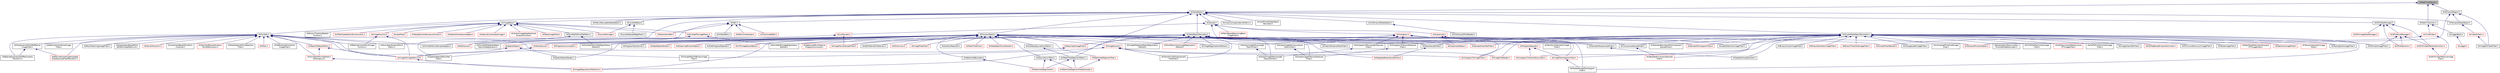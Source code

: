 digraph "itkRealTimeStamp.h"
{
 // LATEX_PDF_SIZE
  edge [fontname="Helvetica",fontsize="10",labelfontname="Helvetica",labelfontsize="10"];
  node [fontname="Helvetica",fontsize="10",shape=record];
  Node1 [label="itkRealTimeStamp.h",height=0.2,width=0.4,color="black", fillcolor="grey75", style="filled", fontcolor="black",tooltip=" "];
  Node1 -> Node2 [dir="back",color="midnightblue",fontsize="10",style="solid",fontname="Helvetica"];
  Node2 [label="itkDataObject.h",height=0.2,width=0.4,color="black", fillcolor="white", style="filled",URL="$itkDataObject_8h.html",tooltip=" "];
  Node2 -> Node3 [dir="back",color="midnightblue",fontsize="10",style="solid",fontname="Helvetica"];
  Node3 [label="itkAutoPointerDataObject\lDecorator.h",height=0.2,width=0.4,color="black", fillcolor="white", style="filled",URL="$itkAutoPointerDataObjectDecorator_8h.html",tooltip=" "];
  Node2 -> Node4 [dir="back",color="midnightblue",fontsize="10",style="solid",fontname="Helvetica"];
  Node4 [label="itkCSVArray2DDataObject.h",height=0.2,width=0.4,color="black", fillcolor="white", style="filled",URL="$itkCSVArray2DDataObject_8h.html",tooltip=" "];
  Node4 -> Node5 [dir="back",color="midnightblue",fontsize="10",style="solid",fontname="Helvetica"];
  Node5 [label="itkCSVArray2DFileReader.h",height=0.2,width=0.4,color="black", fillcolor="white", style="filled",URL="$itkCSVArray2DFileReader_8h.html",tooltip=" "];
  Node2 -> Node6 [dir="back",color="midnightblue",fontsize="10",style="solid",fontname="Helvetica"];
  Node6 [label="itkDataObjectDecorator.h",height=0.2,width=0.4,color="black", fillcolor="white", style="filled",URL="$itkDataObjectDecorator_8h.html",tooltip=" "];
  Node6 -> Node7 [dir="back",color="midnightblue",fontsize="10",style="solid",fontname="Helvetica"];
  Node7 [label="itkImageRegistrationMethod.h",height=0.2,width=0.4,color="black", fillcolor="white", style="filled",URL="$itkImageRegistrationMethod_8h.html",tooltip=" "];
  Node6 -> Node8 [dir="back",color="midnightblue",fontsize="10",style="solid",fontname="Helvetica"];
  Node8 [label="itkImageRegistrationMethodv4.h",height=0.2,width=0.4,color="red", fillcolor="white", style="filled",URL="$itkImageRegistrationMethodv4_8h.html",tooltip=" "];
  Node6 -> Node13 [dir="back",color="midnightblue",fontsize="10",style="solid",fontname="Helvetica"];
  Node13 [label="itkImageToListSampleFilter.h",height=0.2,width=0.4,color="red", fillcolor="white", style="filled",URL="$itkImageToListSampleFilter_8h.html",tooltip=" "];
  Node6 -> Node15 [dir="back",color="midnightblue",fontsize="10",style="solid",fontname="Helvetica"];
  Node15 [label="itkImageToSpatialObjectRegistration\lMethod.h",height=0.2,width=0.4,color="black", fillcolor="white", style="filled",URL="$itkImageToSpatialObjectRegistrationMethod_8h.html",tooltip=" "];
  Node6 -> Node16 [dir="back",color="midnightblue",fontsize="10",style="solid",fontname="Helvetica"];
  Node16 [label="itkInteriorExteriorMeshFilter.h",height=0.2,width=0.4,color="black", fillcolor="white", style="filled",URL="$itkInteriorExteriorMeshFilter_8h.html",tooltip=" "];
  Node6 -> Node17 [dir="back",color="midnightblue",fontsize="10",style="solid",fontname="Helvetica"];
  Node17 [label="itkMultiResolutionImageRegistration\lMethod.h",height=0.2,width=0.4,color="red", fillcolor="white", style="filled",URL="$itkMultiResolutionImageRegistrationMethod_8h.html",tooltip=" "];
  Node6 -> Node19 [dir="back",color="midnightblue",fontsize="10",style="solid",fontname="Helvetica"];
  Node19 [label="itkPointSetToImageRegistration\lMethod.h",height=0.2,width=0.4,color="black", fillcolor="white", style="filled",URL="$itkPointSetToImageRegistrationMethod_8h.html",tooltip=" "];
  Node6 -> Node20 [dir="back",color="midnightblue",fontsize="10",style="solid",fontname="Helvetica"];
  Node20 [label="itkPointSetToPointSetRegistration\lMethod.h",height=0.2,width=0.4,color="black", fillcolor="white", style="filled",URL="$itkPointSetToPointSetRegistrationMethod_8h.html",tooltip=" "];
  Node6 -> Node21 [dir="back",color="midnightblue",fontsize="10",style="solid",fontname="Helvetica"];
  Node21 [label="itkResampleImageFilter.h",height=0.2,width=0.4,color="red", fillcolor="white", style="filled",URL="$itkResampleImageFilter_8h.html",tooltip=" "];
  Node21 -> Node23 [dir="back",color="midnightblue",fontsize="10",style="solid",fontname="Helvetica"];
  Node23 [label="itkImageToImageMetricv4.h",height=0.2,width=0.4,color="red", fillcolor="white", style="filled",URL="$itkImageToImageMetricv4_8h.html",tooltip=" "];
  Node23 -> Node8 [dir="back",color="midnightblue",fontsize="10",style="solid",fontname="Helvetica"];
  Node6 -> Node31 [dir="back",color="midnightblue",fontsize="10",style="solid",fontname="Helvetica"];
  Node31 [label="itkScalarImageToRunLength\lFeaturesFilter.h",height=0.2,width=0.4,color="black", fillcolor="white", style="filled",URL="$itkScalarImageToRunLengthFeaturesFilter_8h.html",tooltip=" "];
  Node6 -> Node32 [dir="back",color="midnightblue",fontsize="10",style="solid",fontname="Helvetica"];
  Node32 [label="itkScalarImageToTextureFeatures\lFilter.h",height=0.2,width=0.4,color="black", fillcolor="white", style="filled",URL="$itkScalarImageToTextureFeaturesFilter_8h.html",tooltip=" "];
  Node6 -> Node33 [dir="back",color="midnightblue",fontsize="10",style="solid",fontname="Helvetica"];
  Node33 [label="itkTransformGeometryImage\lFilter.h",height=0.2,width=0.4,color="black", fillcolor="white", style="filled",URL="$itkTransformGeometryImageFilter_8h.html",tooltip=" "];
  Node6 -> Node34 [dir="back",color="midnightblue",fontsize="10",style="solid",fontname="Helvetica"];
  Node34 [label="itkTransformToDisplacement\lFieldFilter.h",height=0.2,width=0.4,color="black", fillcolor="white", style="filled",URL="$itkTransformToDisplacementFieldFilter_8h.html",tooltip=" "];
  Node6 -> Node35 [dir="back",color="midnightblue",fontsize="10",style="solid",fontname="Helvetica"];
  Node35 [label="itkWeightedCovarianceSample\lFilter.h",height=0.2,width=0.4,color="red", fillcolor="white", style="filled",URL="$itkWeightedCovarianceSampleFilter_8h.html",tooltip=" "];
  Node6 -> Node37 [dir="back",color="midnightblue",fontsize="10",style="solid",fontname="Helvetica"];
  Node37 [label="itkWeightedMeanSampleFilter.h",height=0.2,width=0.4,color="red", fillcolor="white", style="filled",URL="$itkWeightedMeanSampleFilter_8h.html",tooltip=" "];
  Node2 -> Node38 [dir="back",color="midnightblue",fontsize="10",style="solid",fontname="Helvetica"];
  Node38 [label="itkGPUDataManager.h",height=0.2,width=0.4,color="black", fillcolor="white", style="filled",URL="$itkGPUDataManager_8h.html",tooltip=" "];
  Node38 -> Node39 [dir="back",color="midnightblue",fontsize="10",style="solid",fontname="Helvetica"];
  Node39 [label="itkGPUFiniteDifferenceFunction.h",height=0.2,width=0.4,color="red", fillcolor="white", style="filled",URL="$itkGPUFiniteDifferenceFunction_8h.html",tooltip=" "];
  Node39 -> Node45 [dir="back",color="midnightblue",fontsize="10",style="solid",fontname="Helvetica"];
  Node45 [label="itkGPUFiniteDifferenceImage\lFilter.h",height=0.2,width=0.4,color="red", fillcolor="white", style="filled",URL="$itkGPUFiniteDifferenceImageFilter_8h.html",tooltip=" "];
  Node38 -> Node52 [dir="back",color="midnightblue",fontsize="10",style="solid",fontname="Helvetica"];
  Node52 [label="itkGPUImageDataManager.h",height=0.2,width=0.4,color="red", fillcolor="white", style="filled",URL="$itkGPUImageDataManager_8h.html",tooltip=" "];
  Node38 -> Node55 [dir="back",color="midnightblue",fontsize="10",style="solid",fontname="Helvetica"];
  Node55 [label="itkGPUKernelManager.h",height=0.2,width=0.4,color="red", fillcolor="white", style="filled",URL="$itkGPUKernelManager_8h.html",tooltip=" "];
  Node55 -> Node57 [dir="back",color="midnightblue",fontsize="10",style="solid",fontname="Helvetica"];
  Node57 [label="itkGPUCastImageFilter.h",height=0.2,width=0.4,color="black", fillcolor="white", style="filled",URL="$itkGPUCastImageFilter_8h.html",tooltip=" "];
  Node55 -> Node39 [dir="back",color="midnightblue",fontsize="10",style="solid",fontname="Helvetica"];
  Node55 -> Node65 [dir="back",color="midnightblue",fontsize="10",style="solid",fontname="Helvetica"];
  Node65 [label="itkGPUReduction.h",height=0.2,width=0.4,color="red", fillcolor="white", style="filled",URL="$itkGPUReduction_8h.html",tooltip=" "];
  Node38 -> Node65 [dir="back",color="midnightblue",fontsize="10",style="solid",fontname="Helvetica"];
  Node2 -> Node66 [dir="back",color="midnightblue",fontsize="10",style="solid",fontname="Helvetica"];
  Node66 [label="itkImageBase.h",height=0.2,width=0.4,color="black", fillcolor="white", style="filled",URL="$itkImageBase_8h.html",tooltip=" "];
  Node66 -> Node67 [dir="back",color="midnightblue",fontsize="10",style="solid",fontname="Helvetica"];
  Node67 [label="itkBinaryThresholdSpatial\lFunction.h",height=0.2,width=0.4,color="black", fillcolor="white", style="filled",URL="$itkBinaryThresholdSpatialFunction_8h.html",tooltip=" "];
  Node66 -> Node68 [dir="back",color="midnightblue",fontsize="10",style="solid",fontname="Helvetica"];
  Node68 [label="itkGTestTypedefsAndConstructors.h",height=0.2,width=0.4,color="red", fillcolor="white", style="filled",URL="$itkGTestTypedefsAndConstructors_8h.html",tooltip=" "];
  Node66 -> Node70 [dir="back",color="midnightblue",fontsize="10",style="solid",fontname="Helvetica"];
  Node70 [label="itkImageFunction.h",height=0.2,width=0.4,color="red", fillcolor="white", style="filled",URL="$itkImageFunction_8h.html",tooltip=" "];
  Node70 -> Node71 [dir="back",color="midnightblue",fontsize="10",style="solid",fontname="Helvetica"];
  Node71 [label="itkBSplineControlPointImage\lFunction.h",height=0.2,width=0.4,color="black", fillcolor="white", style="filled",URL="$itkBSplineControlPointImageFunction_8h.html",tooltip=" "];
  Node70 -> Node23 [dir="back",color="midnightblue",fontsize="10",style="solid",fontname="Helvetica"];
  Node66 -> Node197 [dir="back",color="midnightblue",fontsize="10",style="solid",fontname="Helvetica"];
  Node197 [label="itkLabelMap.h",height=0.2,width=0.4,color="red", fillcolor="white", style="filled",URL="$itkLabelMap_8h.html",tooltip=" "];
  Node66 -> Node245 [dir="back",color="midnightblue",fontsize="10",style="solid",fontname="Helvetica"];
  Node245 [label="itkLevelSetImage.h",height=0.2,width=0.4,color="red", fillcolor="white", style="filled",URL="$itkLevelSetImage_8h.html",tooltip=" "];
  Node66 -> Node251 [dir="back",color="midnightblue",fontsize="10",style="solid",fontname="Helvetica"];
  Node251 [label="itkNeighborhoodAccessorFunctor.h",height=0.2,width=0.4,color="red", fillcolor="white", style="filled",URL="$itkNeighborhoodAccessorFunctor_8h.html",tooltip=" "];
  Node66 -> Node900 [dir="back",color="midnightblue",fontsize="10",style="solid",fontname="Helvetica"];
  Node900 [label="itkParametricPath.h",height=0.2,width=0.4,color="red", fillcolor="white", style="filled",URL="$itkParametricPath_8h.html",tooltip=" "];
  Node66 -> Node150 [dir="back",color="midnightblue",fontsize="10",style="solid",fontname="Helvetica"];
  Node150 [label="itkPointSetToImageMetric.h",height=0.2,width=0.4,color="red", fillcolor="white", style="filled",URL="$itkPointSetToImageMetric_8h.html",tooltip=" "];
  Node150 -> Node19 [dir="back",color="midnightblue",fontsize="10",style="solid",fontname="Helvetica"];
  Node150 -> Node154 [dir="back",color="midnightblue",fontsize="10",style="solid",fontname="Helvetica"];
  Node154 [label="itkPointSetToSpatialObject\lDemonsRegistration.h",height=0.2,width=0.4,color="black", fillcolor="white", style="filled",URL="$itkPointSetToSpatialObjectDemonsRegistration_8h.html",tooltip=" "];
  Node66 -> Node413 [dir="back",color="midnightblue",fontsize="10",style="solid",fontname="Helvetica"];
  Node413 [label="itkPointSetToPointSetMetric.h",height=0.2,width=0.4,color="black", fillcolor="white", style="filled",URL="$itkPointSetToPointSetMetric_8h.html",tooltip=" "];
  Node413 -> Node377 [dir="back",color="midnightblue",fontsize="10",style="solid",fontname="Helvetica"];
  Node377 [label="itkEuclideanDistancePoint\lMetric.h",height=0.2,width=0.4,color="black", fillcolor="white", style="filled",URL="$itkEuclideanDistancePointMetric_8h.html",tooltip=" "];
  Node413 -> Node20 [dir="back",color="midnightblue",fontsize="10",style="solid",fontname="Helvetica"];
  Node66 -> Node906 [dir="back",color="midnightblue",fontsize="10",style="solid",fontname="Helvetica"];
  Node906 [label="itkSpatialOrientationAdapter.h",height=0.2,width=0.4,color="red", fillcolor="white", style="filled",URL="$itkSpatialOrientationAdapter_8h.html",tooltip=" "];
  Node66 -> Node907 [dir="back",color="midnightblue",fontsize="10",style="solid",fontname="Helvetica"];
  Node907 [label="itkSpecialCoordinatesImage.h",height=0.2,width=0.4,color="red", fillcolor="white", style="filled",URL="$itkSpecialCoordinatesImage_8h.html",tooltip=" "];
  Node66 -> Node908 [dir="back",color="midnightblue",fontsize="10",style="solid",fontname="Helvetica"];
  Node908 [label="itkVectorImageNeighborhood\lAccessorFunctor.h",height=0.2,width=0.4,color="red", fillcolor="white", style="filled",URL="$itkVectorImageNeighborhoodAccessorFunctor_8h.html",tooltip=" "];
  Node66 -> Node143 [dir="back",color="midnightblue",fontsize="10",style="solid",fontname="Helvetica"];
  Node143 [label="itkWarpImageFilter.h",height=0.2,width=0.4,color="red", fillcolor="white", style="filled",URL="$itkWarpImageFilter_8h.html",tooltip=" "];
  Node2 -> Node910 [dir="back",color="midnightblue",fontsize="10",style="solid",fontname="Helvetica"];
  Node910 [label="itkLevelSetBase.h",height=0.2,width=0.4,color="black", fillcolor="white", style="filled",URL="$itkLevelSetBase_8h.html",tooltip=" "];
  Node910 -> Node245 [dir="back",color="midnightblue",fontsize="10",style="solid",fontname="Helvetica"];
  Node910 -> Node911 [dir="back",color="midnightblue",fontsize="10",style="solid",fontname="Helvetica"];
  Node911 [label="itkLevelSetQuadEdgeMesh.h",height=0.2,width=0.4,color="black", fillcolor="white", style="filled",URL="$itkLevelSetQuadEdgeMesh_8h.html",tooltip=" "];
  Node2 -> Node912 [dir="back",color="midnightblue",fontsize="10",style="solid",fontname="Helvetica"];
  Node912 [label="itkMatrixResizeableDataObject.h",height=0.2,width=0.4,color="black", fillcolor="white", style="filled",URL="$itkMatrixResizeableDataObject_8h.html",tooltip=" "];
  Node2 -> Node913 [dir="back",color="midnightblue",fontsize="10",style="solid",fontname="Helvetica"];
  Node913 [label="itkPath.h",height=0.2,width=0.4,color="black", fillcolor="white", style="filled",URL="$itkPath_8h.html",tooltip=" "];
  Node913 -> Node914 [dir="back",color="midnightblue",fontsize="10",style="solid",fontname="Helvetica"];
  Node914 [label="itkChainCodePath.h",height=0.2,width=0.4,color="red", fillcolor="white", style="filled",URL="$itkChainCodePath_8h.html",tooltip=" "];
  Node913 -> Node916 [dir="back",color="midnightblue",fontsize="10",style="solid",fontname="Helvetica"];
  Node916 [label="itkHilbertPath.h",height=0.2,width=0.4,color="black", fillcolor="white", style="filled",URL="$itkHilbertPath_8h.html",tooltip=" "];
  Node913 -> Node900 [dir="back",color="midnightblue",fontsize="10",style="solid",fontname="Helvetica"];
  Node913 -> Node881 [dir="back",color="midnightblue",fontsize="10",style="solid",fontname="Helvetica"];
  Node881 [label="itkPathConstIterator.h",height=0.2,width=0.4,color="red", fillcolor="white", style="filled",URL="$itkPathConstIterator_8h.html",tooltip=" "];
  Node913 -> Node917 [dir="back",color="midnightblue",fontsize="10",style="solid",fontname="Helvetica"];
  Node917 [label="itkPathSource.h",height=0.2,width=0.4,color="red", fillcolor="white", style="filled",URL="$itkPathSource_8h.html",tooltip=" "];
  Node2 -> Node922 [dir="back",color="midnightblue",fontsize="10",style="solid",fontname="Helvetica"];
  Node922 [label="itkPointSet.h",height=0.2,width=0.4,color="black", fillcolor="white", style="filled",URL="$itkPointSet_8h.html",tooltip=" "];
  Node922 -> Node665 [dir="back",color="midnightblue",fontsize="10",style="solid",fontname="Helvetica"];
  Node665 [label="itkBSplineControlPointImage\lFilter.h",height=0.2,width=0.4,color="black", fillcolor="white", style="filled",URL="$itkBSplineControlPointImageFilter_8h.html",tooltip=" "];
  Node922 -> Node71 [dir="back",color="midnightblue",fontsize="10",style="solid",fontname="Helvetica"];
  Node922 -> Node172 [dir="back",color="midnightblue",fontsize="10",style="solid",fontname="Helvetica"];
  Node172 [label="itkBSplineExponentialDiffeomorphic\lTransform.h",height=0.2,width=0.4,color="black", fillcolor="white", style="filled",URL="$itkBSplineExponentialDiffeomorphicTransform_8h.html",tooltip=" "];
  Node922 -> Node170 [dir="back",color="midnightblue",fontsize="10",style="solid",fontname="Helvetica"];
  Node170 [label="itkBSplineSmoothingOnUpdate\lDisplacementFieldTransform.h",height=0.2,width=0.4,color="red", fillcolor="white", style="filled",URL="$itkBSplineSmoothingOnUpdateDisplacementFieldTransform_8h.html",tooltip=" "];
  Node922 -> Node259 [dir="back",color="midnightblue",fontsize="10",style="solid",fontname="Helvetica"];
  Node259 [label="itkBlockMatchingImageFilter.h",height=0.2,width=0.4,color="black", fillcolor="white", style="filled",URL="$itkBlockMatchingImageFilter_8h.html",tooltip=" "];
  Node922 -> Node689 [dir="back",color="midnightblue",fontsize="10",style="solid",fontname="Helvetica"];
  Node689 [label="itkDisplacementFieldToBSpline\lImageFilter.h",height=0.2,width=0.4,color="black", fillcolor="white", style="filled",URL="$itkDisplacementFieldToBSplineImageFilter_8h.html",tooltip=" "];
  Node689 -> Node172 [dir="back",color="midnightblue",fontsize="10",style="solid",fontname="Helvetica"];
  Node689 -> Node170 [dir="back",color="midnightblue",fontsize="10",style="solid",fontname="Helvetica"];
  Node922 -> Node377 [dir="back",color="midnightblue",fontsize="10",style="solid",fontname="Helvetica"];
  Node922 -> Node180 [dir="back",color="midnightblue",fontsize="10",style="solid",fontname="Helvetica"];
  Node180 [label="itkExpectationBasedPoint\lSetToPointSetMetricv4.h",height=0.2,width=0.4,color="black", fillcolor="white", style="filled",URL="$itkExpectationBasedPointSetToPointSetMetricv4_8h.html",tooltip=" "];
  Node922 -> Node23 [dir="back",color="midnightblue",fontsize="10",style="solid",fontname="Helvetica"];
  Node922 -> Node923 [dir="back",color="midnightblue",fontsize="10",style="solid",fontname="Helvetica"];
  Node923 [label="itkKernelTransform.h",height=0.2,width=0.4,color="red", fillcolor="white", style="filled",URL="$itkKernelTransform_8h.html",tooltip=" "];
  Node922 -> Node257 [dir="back",color="midnightblue",fontsize="10",style="solid",fontname="Helvetica"];
  Node257 [label="itkLandmarkBasedTransform\lInitializer.h",height=0.2,width=0.4,color="black", fillcolor="white", style="filled",URL="$itkLandmarkBasedTransformInitializer_8h.html",tooltip=" "];
  Node922 -> Node929 [dir="back",color="midnightblue",fontsize="10",style="solid",fontname="Helvetica"];
  Node929 [label="itkManifoldParzenWindows\lPointSetFunction.h",height=0.2,width=0.4,color="red", fillcolor="white", style="filled",URL="$itkManifoldParzenWindowsPointSetFunction_8h.html",tooltip=" "];
  Node922 -> Node323 [dir="back",color="midnightblue",fontsize="10",style="solid",fontname="Helvetica"];
  Node323 [label="itkMaskFeaturePointSelection\lFilter.h",height=0.2,width=0.4,color="black", fillcolor="white", style="filled",URL="$itkMaskFeaturePointSelectionFilter_8h.html",tooltip=" "];
  Node922 -> Node930 [dir="back",color="midnightblue",fontsize="10",style="solid",fontname="Helvetica"];
  Node930 [label="itkMesh.h",height=0.2,width=0.4,color="red", fillcolor="white", style="filled",URL="$itkMesh_8h.html",tooltip=" "];
  Node922 -> Node801 [dir="back",color="midnightblue",fontsize="10",style="solid",fontname="Helvetica"];
  Node801 [label="itkN4BiasFieldCorrection\lImageFilter.h",height=0.2,width=0.4,color="black", fillcolor="white", style="filled",URL="$itkN4BiasFieldCorrectionImageFilter_8h.html",tooltip=" "];
  Node922 -> Node175 [dir="back",color="midnightblue",fontsize="10",style="solid",fontname="Helvetica"];
  Node175 [label="itkObjectToObjectMetric.h",height=0.2,width=0.4,color="red", fillcolor="white", style="filled",URL="$itkObjectToObjectMetric_8h.html",tooltip=" "];
  Node175 -> Node23 [dir="back",color="midnightblue",fontsize="10",style="solid",fontname="Helvetica"];
  Node175 -> Node177 [dir="back",color="midnightblue",fontsize="10",style="solid",fontname="Helvetica"];
  Node177 [label="itkPointSetToPointSetMetric\lWithIndexv4.h",height=0.2,width=0.4,color="red", fillcolor="white", style="filled",URL="$itkPointSetToPointSetMetricWithIndexv4_8h.html",tooltip=" "];
  Node177 -> Node8 [dir="back",color="midnightblue",fontsize="10",style="solid",fontname="Helvetica"];
  Node922 -> Node959 [dir="back",color="midnightblue",fontsize="10",style="solid",fontname="Helvetica"];
  Node959 [label="itkPointSetToListSampleAdaptor.h",height=0.2,width=0.4,color="black", fillcolor="white", style="filled",URL="$itkPointSetToListSampleAdaptor_8h.html",tooltip=" "];
  Node922 -> Node177 [dir="back",color="midnightblue",fontsize="10",style="solid",fontname="Helvetica"];
  Node922 -> Node960 [dir="back",color="midnightblue",fontsize="10",style="solid",fontname="Helvetica"];
  Node960 [label="itkSpatialObjectToPointSet\lFilter.h",height=0.2,width=0.4,color="black", fillcolor="white", style="filled",URL="$itkSpatialObjectToPointSetFilter_8h.html",tooltip=" "];
  Node922 -> Node863 [dir="back",color="midnightblue",fontsize="10",style="solid",fontname="Helvetica"];
  Node863 [label="itkTriangleMeshToBinaryImage\lFilter.h",height=0.2,width=0.4,color="black", fillcolor="white", style="filled",URL="$itkTriangleMeshToBinaryImageFilter_8h.html",tooltip=" "];
  Node2 -> Node961 [dir="back",color="midnightblue",fontsize="10",style="solid",fontname="Helvetica"];
  Node961 [label="itkProcessObject.h",height=0.2,width=0.4,color="black", fillcolor="white", style="filled",URL="$itkProcessObject_8h.html",tooltip=" "];
  Node961 -> Node962 [dir="back",color="midnightblue",fontsize="10",style="solid",fontname="Helvetica"];
  Node962 [label="itkCovarianceSampleFilter.h",height=0.2,width=0.4,color="black", fillcolor="white", style="filled",URL="$itkCovarianceSampleFilter_8h.html",tooltip=" "];
  Node962 -> Node35 [dir="back",color="midnightblue",fontsize="10",style="solid",fontname="Helvetica"];
  Node961 -> Node963 [dir="back",color="midnightblue",fontsize="10",style="solid",fontname="Helvetica"];
  Node963 [label="itkDataObjectConstIterator.h",height=0.2,width=0.4,color="red", fillcolor="white", style="filled",URL="$itkDataObjectConstIterator_8h.html",tooltip=" "];
  Node961 -> Node966 [dir="back",color="midnightblue",fontsize="10",style="solid",fontname="Helvetica"];
  Node966 [label="itkDataObjectIterator.h",height=0.2,width=0.4,color="red", fillcolor="white", style="filled",URL="$itkDataObjectIterator_8h.html",tooltip=" "];
  Node961 -> Node969 [dir="back",color="midnightblue",fontsize="10",style="solid",fontname="Helvetica"];
  Node969 [label="itkEquivalencyTable.h",height=0.2,width=0.4,color="black", fillcolor="white", style="filled",URL="$itkEquivalencyTable_8h.html",tooltip=" "];
  Node969 -> Node970 [dir="back",color="midnightblue",fontsize="10",style="solid",fontname="Helvetica"];
  Node970 [label="itkWatershedSegmentTreeGenerator.h",height=0.2,width=0.4,color="red", fillcolor="white", style="filled",URL="$itkWatershedSegmentTreeGenerator_8h.html",tooltip=" "];
  Node969 -> Node895 [dir="back",color="midnightblue",fontsize="10",style="solid",fontname="Helvetica"];
  Node895 [label="itkWatershedSegmenter.h",height=0.2,width=0.4,color="red", fillcolor="white", style="filled",URL="$itkWatershedSegmenter_8h.html",tooltip=" "];
  Node961 -> Node971 [dir="back",color="midnightblue",fontsize="10",style="solid",fontname="Helvetica"];
  Node971 [label="itkGDCMSeriesFileNames.h",height=0.2,width=0.4,color="black", fillcolor="white", style="filled",URL="$itkGDCMSeriesFileNames_8h.html",tooltip=" "];
  Node961 -> Node972 [dir="back",color="midnightblue",fontsize="10",style="solid",fontname="Helvetica"];
  Node972 [label="itkHistogramToRunLengthFeatures\lFilter.h",height=0.2,width=0.4,color="black", fillcolor="white", style="filled",URL="$itkHistogramToRunLengthFeaturesFilter_8h.html",tooltip=" "];
  Node972 -> Node31 [dir="back",color="midnightblue",fontsize="10",style="solid",fontname="Helvetica"];
  Node961 -> Node973 [dir="back",color="midnightblue",fontsize="10",style="solid",fontname="Helvetica"];
  Node973 [label="itkHistogramToTextureFeatures\lFilter.h",height=0.2,width=0.4,color="black", fillcolor="white", style="filled",URL="$itkHistogramToTextureFeaturesFilter_8h.html",tooltip=" "];
  Node973 -> Node32 [dir="back",color="midnightblue",fontsize="10",style="solid",fontname="Helvetica"];
  Node961 -> Node974 [dir="back",color="midnightblue",fontsize="10",style="solid",fontname="Helvetica"];
  Node974 [label="itkIOCommon.h",height=0.2,width=0.4,color="red", fillcolor="white", style="filled",URL="$itkIOCommon_8h.html",tooltip=" "];
  Node961 -> Node981 [dir="back",color="midnightblue",fontsize="10",style="solid",fontname="Helvetica"];
  Node981 [label="itkImageFileWriter.h",height=0.2,width=0.4,color="red", fillcolor="white", style="filled",URL="$itkImageFileWriter_8h.html",tooltip=" "];
  Node961 -> Node7 [dir="back",color="midnightblue",fontsize="10",style="solid",fontname="Helvetica"];
  Node961 -> Node8 [dir="back",color="midnightblue",fontsize="10",style="solid",fontname="Helvetica"];
  Node961 -> Node652 [dir="back",color="midnightblue",fontsize="10",style="solid",fontname="Helvetica"];
  Node652 [label="itkImageSource.h",height=0.2,width=0.4,color="red", fillcolor="white", style="filled",URL="$itkImageSource_8h.html",tooltip=" "];
  Node652 -> Node504 [dir="back",color="midnightblue",fontsize="10",style="solid",fontname="Helvetica"];
  Node504 [label="itkHistogramToImageFilter.h",height=0.2,width=0.4,color="red", fillcolor="white", style="filled",URL="$itkHistogramToImageFilter_8h.html",tooltip=" "];
  Node652 -> Node659 [dir="back",color="midnightblue",fontsize="10",style="solid",fontname="Helvetica"];
  Node659 [label="itkImageFileReader.h",height=0.2,width=0.4,color="red", fillcolor="white", style="filled",URL="$itkImageFileReader_8h.html",tooltip=" "];
  Node652 -> Node34 [dir="back",color="midnightblue",fontsize="10",style="solid",fontname="Helvetica"];
  Node652 -> Node863 [dir="back",color="midnightblue",fontsize="10",style="solid",fontname="Helvetica"];
  Node961 -> Node13 [dir="back",color="midnightblue",fontsize="10",style="solid",fontname="Helvetica"];
  Node961 -> Node15 [dir="back",color="midnightblue",fontsize="10",style="solid",fontname="Helvetica"];
  Node961 -> Node983 [dir="back",color="midnightblue",fontsize="10",style="solid",fontname="Helvetica"];
  Node983 [label="itkIterationReporter.h",height=0.2,width=0.4,color="black", fillcolor="white", style="filled",URL="$itkIterationReporter_8h.html",tooltip=" "];
  Node961 -> Node984 [dir="back",color="midnightblue",fontsize="10",style="solid",fontname="Helvetica"];
  Node984 [label="itkMeanSampleFilter.h",height=0.2,width=0.4,color="black", fillcolor="white", style="filled",URL="$itkMeanSampleFilter_8h.html",tooltip=" "];
  Node984 -> Node37 [dir="back",color="midnightblue",fontsize="10",style="solid",fontname="Helvetica"];
  Node961 -> Node985 [dir="back",color="midnightblue",fontsize="10",style="solid",fontname="Helvetica"];
  Node985 [label="itkMeshFileWriter.h",height=0.2,width=0.4,color="red", fillcolor="white", style="filled",URL="$itkMeshFileWriter_8h.html",tooltip=" "];
  Node961 -> Node987 [dir="back",color="midnightblue",fontsize="10",style="solid",fontname="Helvetica"];
  Node987 [label="itkMeshSource.h",height=0.2,width=0.4,color="red", fillcolor="white", style="filled",URL="$itkMeshSource_8h.html",tooltip=" "];
  Node987 -> Node960 [dir="back",color="midnightblue",fontsize="10",style="solid",fontname="Helvetica"];
  Node961 -> Node17 [dir="back",color="midnightblue",fontsize="10",style="solid",fontname="Helvetica"];
  Node961 -> Node1007 [dir="back",color="midnightblue",fontsize="10",style="solid",fontname="Helvetica"];
  Node1007 [label="itkOneWayEquivalencyTable.h",height=0.2,width=0.4,color="black", fillcolor="white", style="filled",URL="$itkOneWayEquivalencyTable_8h.html",tooltip=" "];
  Node1007 -> Node1008 [dir="back",color="midnightblue",fontsize="10",style="solid",fontname="Helvetica"];
  Node1008 [label="itkWatershedSegmentTable.h",height=0.2,width=0.4,color="black", fillcolor="white", style="filled",URL="$itkWatershedSegmentTable_8h.html",tooltip=" "];
  Node1008 -> Node970 [dir="back",color="midnightblue",fontsize="10",style="solid",fontname="Helvetica"];
  Node1008 -> Node895 [dir="back",color="midnightblue",fontsize="10",style="solid",fontname="Helvetica"];
  Node961 -> Node917 [dir="back",color="midnightblue",fontsize="10",style="solid",fontname="Helvetica"];
  Node961 -> Node19 [dir="back",color="midnightblue",fontsize="10",style="solid",fontname="Helvetica"];
  Node961 -> Node20 [dir="back",color="midnightblue",fontsize="10",style="solid",fontname="Helvetica"];
  Node961 -> Node154 [dir="back",color="midnightblue",fontsize="10",style="solid",fontname="Helvetica"];
  Node961 -> Node1009 [dir="back",color="midnightblue",fontsize="10",style="solid",fontname="Helvetica"];
  Node1009 [label="itkProgressAccumulator.h",height=0.2,width=0.4,color="red", fillcolor="white", style="filled",URL="$itkProgressAccumulator_8h.html",tooltip=" "];
  Node961 -> Node1010 [dir="back",color="midnightblue",fontsize="10",style="solid",fontname="Helvetica"];
  Node1010 [label="itkProgressReporter.h",height=0.2,width=0.4,color="red", fillcolor="white", style="filled",URL="$itkProgressReporter_8h.html",tooltip=" "];
  Node1010 -> Node1011 [dir="back",color="midnightblue",fontsize="10",style="solid",fontname="Helvetica"];
  Node1011 [label="itkHistogramThresholdCalculator.h",height=0.2,width=0.4,color="red", fillcolor="white", style="filled",URL="$itkHistogramThresholdCalculator_8h.html",tooltip=" "];
  Node1010 -> Node632 [dir="back",color="midnightblue",fontsize="10",style="solid",fontname="Helvetica"];
  Node632 [label="itkImageToHistogramFilter.h",height=0.2,width=0.4,color="red", fillcolor="white", style="filled",URL="$itkImageToHistogramFilter_8h.html",tooltip=" "];
  Node632 -> Node646 [dir="back",color="midnightblue",fontsize="10",style="solid",fontname="Helvetica"];
  Node646 [label="itkMaskedImageToHistogram\lFilter.h",height=0.2,width=0.4,color="black", fillcolor="white", style="filled",URL="$itkMaskedImageToHistogramFilter_8h.html",tooltip=" "];
  Node961 -> Node1053 [dir="back",color="midnightblue",fontsize="10",style="solid",fontname="Helvetica"];
  Node1053 [label="itkProgressTransformer.h",height=0.2,width=0.4,color="black", fillcolor="white", style="filled",URL="$itkProgressTransformer_8h.html",tooltip=" "];
  Node961 -> Node1054 [dir="back",color="midnightblue",fontsize="10",style="solid",fontname="Helvetica"];
  Node1054 [label="itkSampleClassifierFilter.h",height=0.2,width=0.4,color="red", fillcolor="white", style="filled",URL="$itkSampleClassifierFilter_8h.html",tooltip=" "];
  Node961 -> Node1055 [dir="back",color="midnightblue",fontsize="10",style="solid",fontname="Helvetica"];
  Node1055 [label="itkSampleToHistogramFilter.h",height=0.2,width=0.4,color="red", fillcolor="white", style="filled",URL="$itkSampleToHistogramFilter_8h.html",tooltip=" "];
  Node961 -> Node1056 [dir="back",color="midnightblue",fontsize="10",style="solid",fontname="Helvetica"];
  Node1056 [label="itkSampleToSubsampleFilter.h",height=0.2,width=0.4,color="black", fillcolor="white", style="filled",URL="$itkSampleToSubsampleFilter_8h.html",tooltip=" "];
  Node1056 -> Node1057 [dir="back",color="midnightblue",fontsize="10",style="solid",fontname="Helvetica"];
  Node1057 [label="itkNeighborhoodSampler.h",height=0.2,width=0.4,color="black", fillcolor="white", style="filled",URL="$itkNeighborhoodSampler_8h.html",tooltip=" "];
  Node961 -> Node883 [dir="back",color="midnightblue",fontsize="10",style="solid",fontname="Helvetica"];
  Node883 [label="itkScalarImageToCooccurrence\lMatrixFilter.h",height=0.2,width=0.4,color="black", fillcolor="white", style="filled",URL="$itkScalarImageToCooccurrenceMatrixFilter_8h.html",tooltip=" "];
  Node883 -> Node32 [dir="back",color="midnightblue",fontsize="10",style="solid",fontname="Helvetica"];
  Node961 -> Node884 [dir="back",color="midnightblue",fontsize="10",style="solid",fontname="Helvetica"];
  Node884 [label="itkScalarImageToRunLength\lMatrixFilter.h",height=0.2,width=0.4,color="black", fillcolor="white", style="filled",URL="$itkScalarImageToRunLengthMatrixFilter_8h.html",tooltip=" "];
  Node884 -> Node31 [dir="back",color="midnightblue",fontsize="10",style="solid",fontname="Helvetica"];
  Node961 -> Node1058 [dir="back",color="midnightblue",fontsize="10",style="solid",fontname="Helvetica"];
  Node1058 [label="itkSimpleFilterWatcher.h",height=0.2,width=0.4,color="red", fillcolor="white", style="filled",URL="$itkSimpleFilterWatcher_8h.html",tooltip=" "];
  Node961 -> Node1060 [dir="back",color="midnightblue",fontsize="10",style="solid",fontname="Helvetica"];
  Node1060 [label="itkSpatialObject.h",height=0.2,width=0.4,color="red", fillcolor="white", style="filled",URL="$itkSpatialObject_8h.html",tooltip=" "];
  Node1060 -> Node23 [dir="back",color="midnightblue",fontsize="10",style="solid",fontname="Helvetica"];
  Node1060 -> Node1071 [dir="back",color="midnightblue",fontsize="10",style="solid",fontname="Helvetica"];
  Node1071 [label="itkSpatialObjectReader.h",height=0.2,width=0.4,color="black", fillcolor="white", style="filled",URL="$itkSpatialObjectReader_8h.html",tooltip=" "];
  Node961 -> Node1071 [dir="back",color="midnightblue",fontsize="10",style="solid",fontname="Helvetica"];
  Node961 -> Node1099 [dir="back",color="midnightblue",fontsize="10",style="solid",fontname="Helvetica"];
  Node1099 [label="itkStandardDeviationPerComponent\lSampleFilter.h",height=0.2,width=0.4,color="black", fillcolor="white", style="filled",URL="$itkStandardDeviationPerComponentSampleFilter_8h.html",tooltip=" "];
  Node961 -> Node1100 [dir="back",color="midnightblue",fontsize="10",style="solid",fontname="Helvetica"];
  Node1100 [label="itkStreamingProcessObject.h",height=0.2,width=0.4,color="red", fillcolor="white", style="filled",URL="$itkStreamingProcessObject_8h.html",tooltip=" "];
  Node961 -> Node1101 [dir="back",color="midnightblue",fontsize="10",style="solid",fontname="Helvetica"];
  Node1101 [label="itkTemporalProcessObject.h",height=0.2,width=0.4,color="red", fillcolor="white", style="filled",URL="$itkTemporalProcessObject_8h.html",tooltip=" "];
  Node961 -> Node1103 [dir="back",color="midnightblue",fontsize="10",style="solid",fontname="Helvetica"];
  Node1103 [label="itkTotalProgressReporter.h",height=0.2,width=0.4,color="black", fillcolor="white", style="filled",URL="$itkTotalProgressReporter_8h.html",tooltip=" "];
  Node961 -> Node1104 [dir="back",color="midnightblue",fontsize="10",style="solid",fontname="Helvetica"];
  Node1104 [label="itkVTKImageExportBase.h",height=0.2,width=0.4,color="red", fillcolor="white", style="filled",URL="$itkVTKImageExportBase_8h.html",tooltip=" "];
  Node961 -> Node894 [dir="back",color="midnightblue",fontsize="10",style="solid",fontname="Helvetica"];
  Node894 [label="itkWatershedBoundary.h",height=0.2,width=0.4,color="black", fillcolor="white", style="filled",URL="$itkWatershedBoundary_8h.html",tooltip=" "];
  Node894 -> Node895 [dir="back",color="midnightblue",fontsize="10",style="solid",fontname="Helvetica"];
  Node961 -> Node1106 [dir="back",color="midnightblue",fontsize="10",style="solid",fontname="Helvetica"];
  Node1106 [label="itkWatershedMiniPipeline\lProgressCommand.h",height=0.2,width=0.4,color="red", fillcolor="white", style="filled",URL="$itkWatershedMiniPipelineProgressCommand_8h.html",tooltip=" "];
  Node961 -> Node1107 [dir="back",color="midnightblue",fontsize="10",style="solid",fontname="Helvetica"];
  Node1107 [label="itkWatershedSegmentTree.h",height=0.2,width=0.4,color="red", fillcolor="white", style="filled",URL="$itkWatershedSegmentTree_8h.html",tooltip=" "];
  Node1107 -> Node970 [dir="back",color="midnightblue",fontsize="10",style="solid",fontname="Helvetica"];
  Node2 -> Node1108 [dir="back",color="midnightblue",fontsize="10",style="solid",fontname="Helvetica"];
  Node1108 [label="itkSample.h",height=0.2,width=0.4,color="black", fillcolor="white", style="filled",URL="$itkSample_8h.html",tooltip=" "];
  Node1108 -> Node1109 [dir="back",color="midnightblue",fontsize="10",style="solid",fontname="Helvetica"];
  Node1109 [label="itkHistogram.h",height=0.2,width=0.4,color="red", fillcolor="white", style="filled",URL="$itkHistogram_8h.html",tooltip=" "];
  Node1109 -> Node504 [dir="back",color="midnightblue",fontsize="10",style="solid",fontname="Helvetica"];
  Node1109 -> Node972 [dir="back",color="midnightblue",fontsize="10",style="solid",fontname="Helvetica"];
  Node1109 -> Node973 [dir="back",color="midnightblue",fontsize="10",style="solid",fontname="Helvetica"];
  Node1109 -> Node632 [dir="back",color="midnightblue",fontsize="10",style="solid",fontname="Helvetica"];
  Node1109 -> Node648 [dir="back",color="midnightblue",fontsize="10",style="solid",fontname="Helvetica"];
  Node648 [label="itkLabelStatisticsImageFilter.h",height=0.2,width=0.4,color="black", fillcolor="white", style="filled",URL="$itkLabelStatisticsImageFilter_8h.html",tooltip=" "];
  Node1109 -> Node646 [dir="back",color="midnightblue",fontsize="10",style="solid",fontname="Helvetica"];
  Node1109 -> Node883 [dir="back",color="midnightblue",fontsize="10",style="solid",fontname="Helvetica"];
  Node1109 -> Node884 [dir="back",color="midnightblue",fontsize="10",style="solid",fontname="Helvetica"];
  Node1108 -> Node1111 [dir="back",color="midnightblue",fontsize="10",style="solid",fontname="Helvetica"];
  Node1111 [label="itkListSample.h",height=0.2,width=0.4,color="red", fillcolor="white", style="filled",URL="$itkListSample_8h.html",tooltip=" "];
  Node1111 -> Node13 [dir="back",color="midnightblue",fontsize="10",style="solid",fontname="Helvetica"];
  Node1111 -> Node959 [dir="back",color="midnightblue",fontsize="10",style="solid",fontname="Helvetica"];
  Node1108 -> Node315 [dir="back",color="midnightblue",fontsize="10",style="solid",fontname="Helvetica"];
  Node315 [label="itkPatchBasedDenoisingBase\lImageFilter.h",height=0.2,width=0.4,color="red", fillcolor="white", style="filled",URL="$itkPatchBasedDenoisingBaseImageFilter_8h.html",tooltip=" "];
  Node1108 -> Node1115 [dir="back",color="midnightblue",fontsize="10",style="solid",fontname="Helvetica"];
  Node1115 [label="itkSubsample.h",height=0.2,width=0.4,color="red", fillcolor="white", style="filled",URL="$itkSubsample_8h.html",tooltip=" "];
  Node1115 -> Node1056 [dir="back",color="midnightblue",fontsize="10",style="solid",fontname="Helvetica"];
  Node1115 -> Node1121 [dir="back",color="midnightblue",fontsize="10",style="solid",fontname="Helvetica"];
  Node1121 [label="itkSubsamplerBase.h",height=0.2,width=0.4,color="red", fillcolor="white", style="filled",URL="$itkSubsamplerBase_8h.html",tooltip=" "];
  Node1108 -> Node1121 [dir="back",color="midnightblue",fontsize="10",style="solid",fontname="Helvetica"];
  Node2 -> Node1126 [dir="back",color="midnightblue",fontsize="10",style="solid",fontname="Helvetica"];
  Node1126 [label="itkSimpleDataObjectDecorator.h",height=0.2,width=0.4,color="black", fillcolor="white", style="filled",URL="$itkSimpleDataObjectDecorator_8h.html",tooltip=" "];
  Node1126 -> Node721 [dir="back",color="midnightblue",fontsize="10",style="solid",fontname="Helvetica"];
  Node721 [label="itkBinaryFunctorImageFilter.h",height=0.2,width=0.4,color="black", fillcolor="white", style="filled",URL="$itkBinaryFunctorImageFilter_8h.html",tooltip=" "];
  Node1126 -> Node722 [dir="back",color="midnightblue",fontsize="10",style="solid",fontname="Helvetica"];
  Node722 [label="itkBinaryGeneratorImageFilter.h",height=0.2,width=0.4,color="red", fillcolor="white", style="filled",URL="$itkBinaryGeneratorImageFilter_8h.html",tooltip=" "];
  Node1126 -> Node525 [dir="back",color="midnightblue",fontsize="10",style="solid",fontname="Helvetica"];
  Node525 [label="itkBinaryThresholdImageFilter.h",height=0.2,width=0.4,color="red", fillcolor="white", style="filled",URL="$itkBinaryThresholdImageFilter_8h.html",tooltip=" "];
  Node1126 -> Node560 [dir="back",color="midnightblue",fontsize="10",style="solid",fontname="Helvetica"];
  Node560 [label="itkChangeLabelImageFilter.h",height=0.2,width=0.4,color="black", fillcolor="white", style="filled",URL="$itkChangeLabelImageFilter_8h.html",tooltip=" "];
  Node1126 -> Node673 [dir="back",color="midnightblue",fontsize="10",style="solid",fontname="Helvetica"];
  Node673 [label="itkConnectedThresholdImage\lFilter.h",height=0.2,width=0.4,color="black", fillcolor="white", style="filled",URL="$itkConnectedThresholdImageFilter_8h.html",tooltip=" "];
  Node1126 -> Node962 [dir="back",color="midnightblue",fontsize="10",style="solid",fontname="Helvetica"];
  Node1126 -> Node1127 [dir="back",color="midnightblue",fontsize="10",style="solid",fontname="Helvetica"];
  Node1127 [label="itkExpectationMaximization\lMixtureModelEstimator.h",height=0.2,width=0.4,color="black", fillcolor="white", style="filled",URL="$itkExpectationMaximizationMixtureModelEstimator_8h.html",tooltip=" "];
  Node1126 -> Node696 [dir="back",color="midnightblue",fontsize="10",style="solid",fontname="Helvetica"];
  Node696 [label="itkFullToHalfHermitianImage\lFilter.h",height=0.2,width=0.4,color="black", fillcolor="white", style="filled",URL="$itkFullToHalfHermitianImageFilter_8h.html",tooltip=" "];
  Node1126 -> Node57 [dir="back",color="midnightblue",fontsize="10",style="solid",fontname="Helvetica"];
  Node1126 -> Node709 [dir="back",color="midnightblue",fontsize="10",style="solid",fontname="Helvetica"];
  Node709 [label="itkHalfHermitianToRealInverse\lFFTImageFilter.h",height=0.2,width=0.4,color="red", fillcolor="white", style="filled",URL="$itkHalfHermitianToRealInverseFFTImageFilter_8h.html",tooltip=" "];
  Node1126 -> Node710 [dir="back",color="midnightblue",fontsize="10",style="solid",fontname="Helvetica"];
  Node710 [label="itkHalfToFullHermitianImage\lFilter.h",height=0.2,width=0.4,color="black", fillcolor="white", style="filled",URL="$itkHalfToFullHermitianImageFilter_8h.html",tooltip=" "];
  Node1126 -> Node1011 [dir="back",color="midnightblue",fontsize="10",style="solid",fontname="Helvetica"];
  Node1126 -> Node504 [dir="back",color="midnightblue",fontsize="10",style="solid",fontname="Helvetica"];
  Node1126 -> Node972 [dir="back",color="midnightblue",fontsize="10",style="solid",fontname="Helvetica"];
  Node1126 -> Node973 [dir="back",color="midnightblue",fontsize="10",style="solid",fontname="Helvetica"];
  Node1126 -> Node718 [dir="back",color="midnightblue",fontsize="10",style="solid",fontname="Helvetica"];
  Node718 [label="itkImageClassifierFilter.h",height=0.2,width=0.4,color="black", fillcolor="white", style="filled",URL="$itkImageClassifierFilter_8h.html",tooltip=" "];
  Node1126 -> Node659 [dir="back",color="midnightblue",fontsize="10",style="solid",fontname="Helvetica"];
  Node1126 -> Node632 [dir="back",color="midnightblue",fontsize="10",style="solid",fontname="Helvetica"];
  Node1126 -> Node1128 [dir="back",color="midnightblue",fontsize="10",style="solid",fontname="Helvetica"];
  Node1128 [label="itkKdTreeBasedKmeansEstimator.h",height=0.2,width=0.4,color="red", fillcolor="white", style="filled",URL="$itkKdTreeBasedKmeansEstimator_8h.html",tooltip=" "];
  Node1126 -> Node648 [dir="back",color="midnightblue",fontsize="10",style="solid",fontname="Helvetica"];
  Node1126 -> Node646 [dir="back",color="midnightblue",fontsize="10",style="solid",fontname="Helvetica"];
  Node1126 -> Node984 [dir="back",color="midnightblue",fontsize="10",style="solid",fontname="Helvetica"];
  Node1126 -> Node649 [dir="back",color="midnightblue",fontsize="10",style="solid",fontname="Helvetica"];
  Node649 [label="itkMinimumMaximumImageFilter.h",height=0.2,width=0.4,color="black", fillcolor="white", style="filled",URL="$itkMinimumMaximumImageFilter_8h.html",tooltip=" "];
  Node1126 -> Node1057 [dir="back",color="midnightblue",fontsize="10",style="solid",fontname="Helvetica"];
  Node1126 -> Node754 [dir="back",color="midnightblue",fontsize="10",style="solid",fontname="Helvetica"];
  Node754 [label="itkPasteImageFilter.h",height=0.2,width=0.4,color="black", fillcolor="white", style="filled",URL="$itkPasteImageFilter_8h.html",tooltip=" "];
  Node1126 -> Node826 [dir="back",color="midnightblue",fontsize="10",style="solid",fontname="Helvetica"];
  Node826 [label="itkRealToHalfHermitianForward\lFFTImageFilter.h",height=0.2,width=0.4,color="red", fillcolor="white", style="filled",URL="$itkRealToHalfHermitianForwardFFTImageFilter_8h.html",tooltip=" "];
  Node1126 -> Node1054 [dir="back",color="midnightblue",fontsize="10",style="solid",fontname="Helvetica"];
  Node1126 -> Node1055 [dir="back",color="midnightblue",fontsize="10",style="solid",fontname="Helvetica"];
  Node1126 -> Node1099 [dir="back",color="midnightblue",fontsize="10",style="solid",fontname="Helvetica"];
  Node1126 -> Node650 [dir="back",color="midnightblue",fontsize="10",style="solid",fontname="Helvetica"];
  Node650 [label="itkStatisticsImageFilter.h",height=0.2,width=0.4,color="red", fillcolor="white", style="filled",URL="$itkStatisticsImageFilter_8h.html",tooltip=" "];
  Node1126 -> Node516 [dir="back",color="midnightblue",fontsize="10",style="solid",fontname="Helvetica"];
  Node516 [label="itkTernaryGeneratorImage\lFilter.h",height=0.2,width=0.4,color="red", fillcolor="white", style="filled",URL="$itkTernaryGeneratorImageFilter_8h.html",tooltip=" "];
  Node1126 -> Node759 [dir="back",color="midnightblue",fontsize="10",style="solid",fontname="Helvetica"];
  Node759 [label="itkTestingHashImageFilter.h",height=0.2,width=0.4,color="black", fillcolor="white", style="filled",URL="$itkTestingHashImageFilter_8h.html",tooltip=" "];
  Node2 -> Node960 [dir="back",color="midnightblue",fontsize="10",style="solid",fontname="Helvetica"];
  Node2 -> Node1129 [dir="back",color="midnightblue",fontsize="10",style="solid",fontname="Helvetica"];
  Node1129 [label="itkTemporalDataObject.h",height=0.2,width=0.4,color="black", fillcolor="white", style="filled",URL="$itkTemporalDataObject_8h.html",tooltip=" "];
  Node1129 -> Node886 [dir="back",color="midnightblue",fontsize="10",style="solid",fontname="Helvetica"];
  Node886 [label="itkVideoStream.h",height=0.2,width=0.4,color="red", fillcolor="white", style="filled",URL="$itkVideoStream_8h.html",tooltip=" "];
  Node886 -> Node866 [dir="back",color="midnightblue",fontsize="10",style="solid",fontname="Helvetica"];
  Node866 [label="itkImageToVideoFilter.h",height=0.2,width=0.4,color="black", fillcolor="white", style="filled",URL="$itkImageToVideoFilter_8h.html",tooltip=" "];
  Node2 -> Node1130 [dir="back",color="midnightblue",fontsize="10",style="solid",fontname="Helvetica"];
  Node1130 [label="itkUnaryCorrespondenceMatrix.h",height=0.2,width=0.4,color="black", fillcolor="white", style="filled",URL="$itkUnaryCorrespondenceMatrix_8h.html",tooltip=" "];
  Node2 -> Node1008 [dir="back",color="midnightblue",fontsize="10",style="solid",fontname="Helvetica"];
  Node1 -> Node1131 [dir="back",color="midnightblue",fontsize="10",style="solid",fontname="Helvetica"];
  Node1131 [label="itkRealTimeClock.h",height=0.2,width=0.4,color="black", fillcolor="white", style="filled",URL="$itkRealTimeClock_8h.html",tooltip=" "];
  Node1131 -> Node1132 [dir="back",color="midnightblue",fontsize="10",style="solid",fontname="Helvetica"];
  Node1132 [label="itkLoggerBase.h",height=0.2,width=0.4,color="black", fillcolor="white", style="filled",URL="$itkLoggerBase_8h.html",tooltip=" "];
  Node1132 -> Node1133 [dir="back",color="midnightblue",fontsize="10",style="solid",fontname="Helvetica"];
  Node1133 [label="itkLogger.h",height=0.2,width=0.4,color="red", fillcolor="white", style="filled",URL="$itkLogger_8h.html",tooltip=" "];
  Node1131 -> Node1139 [dir="back",color="midnightblue",fontsize="10",style="solid",fontname="Helvetica"];
  Node1139 [label="itkTimeProbe.h",height=0.2,width=0.4,color="red", fillcolor="white", style="filled",URL="$itkTimeProbe_8h.html",tooltip=" "];
  Node1139 -> Node45 [dir="back",color="midnightblue",fontsize="10",style="solid",fontname="Helvetica"];
  Node1139 -> Node1058 [dir="back",color="midnightblue",fontsize="10",style="solid",fontname="Helvetica"];
  Node1 -> Node1141 [dir="back",color="midnightblue",fontsize="10",style="solid",fontname="Helvetica"];
  Node1141 [label="itkTemporalRegion.h",height=0.2,width=0.4,color="black", fillcolor="white", style="filled",URL="$itkTemporalRegion_8h.html",tooltip=" "];
  Node1141 -> Node866 [dir="back",color="midnightblue",fontsize="10",style="solid",fontname="Helvetica"];
  Node1141 -> Node1129 [dir="back",color="midnightblue",fontsize="10",style="solid",fontname="Helvetica"];
  Node1141 -> Node1101 [dir="back",color="midnightblue",fontsize="10",style="solid",fontname="Helvetica"];
}
